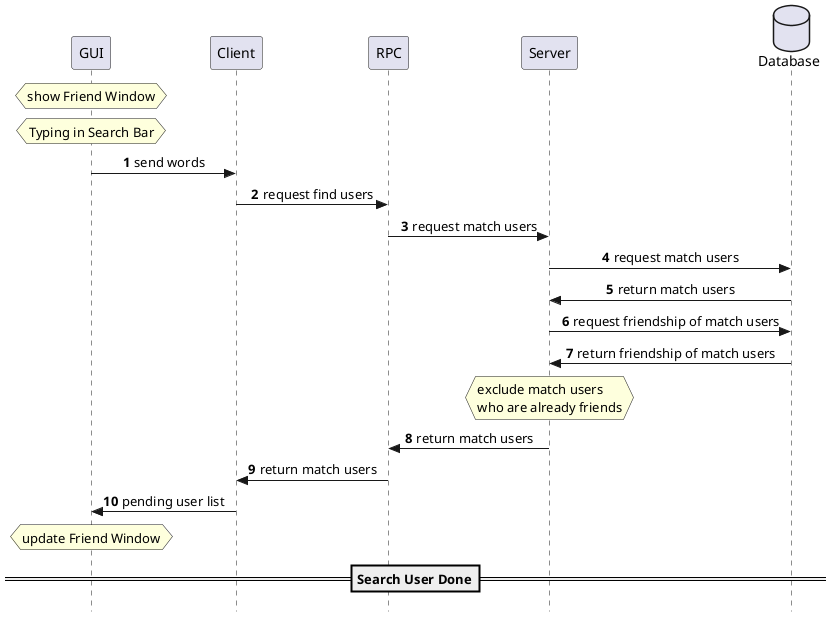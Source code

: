 @startuml
'https://plantuml.com/sequence-diagram
skinparam sequenceMessageAlign center
skinparam responseMessageBelowArrow false
skinparam style strictuml
hide unlinked
!pragma teoz true
autonumber

database "Database" as sql order 4
participant "Server" as server order 3
participant "RPC" as rpc order 2
participant "Client" as client order 1
participant "GUI" as gui order 0

hnote over gui: show Friend Window
hnote over gui: Typing in Search Bar
gui -> client: send words
client -> rpc: request find users
rpc -> server: request match users
server -> sql: request match users
server <- sql: return match users
server -> sql: request friendship of match users
server <- sql: return friendship of match users
hnote over server: exclude match users\nwho are already friends
rpc <- server: return match users
client <- rpc: return match users
gui <- client: pending user list
hnote over gui: update Friend Window
==Search User Done==
@enduml

